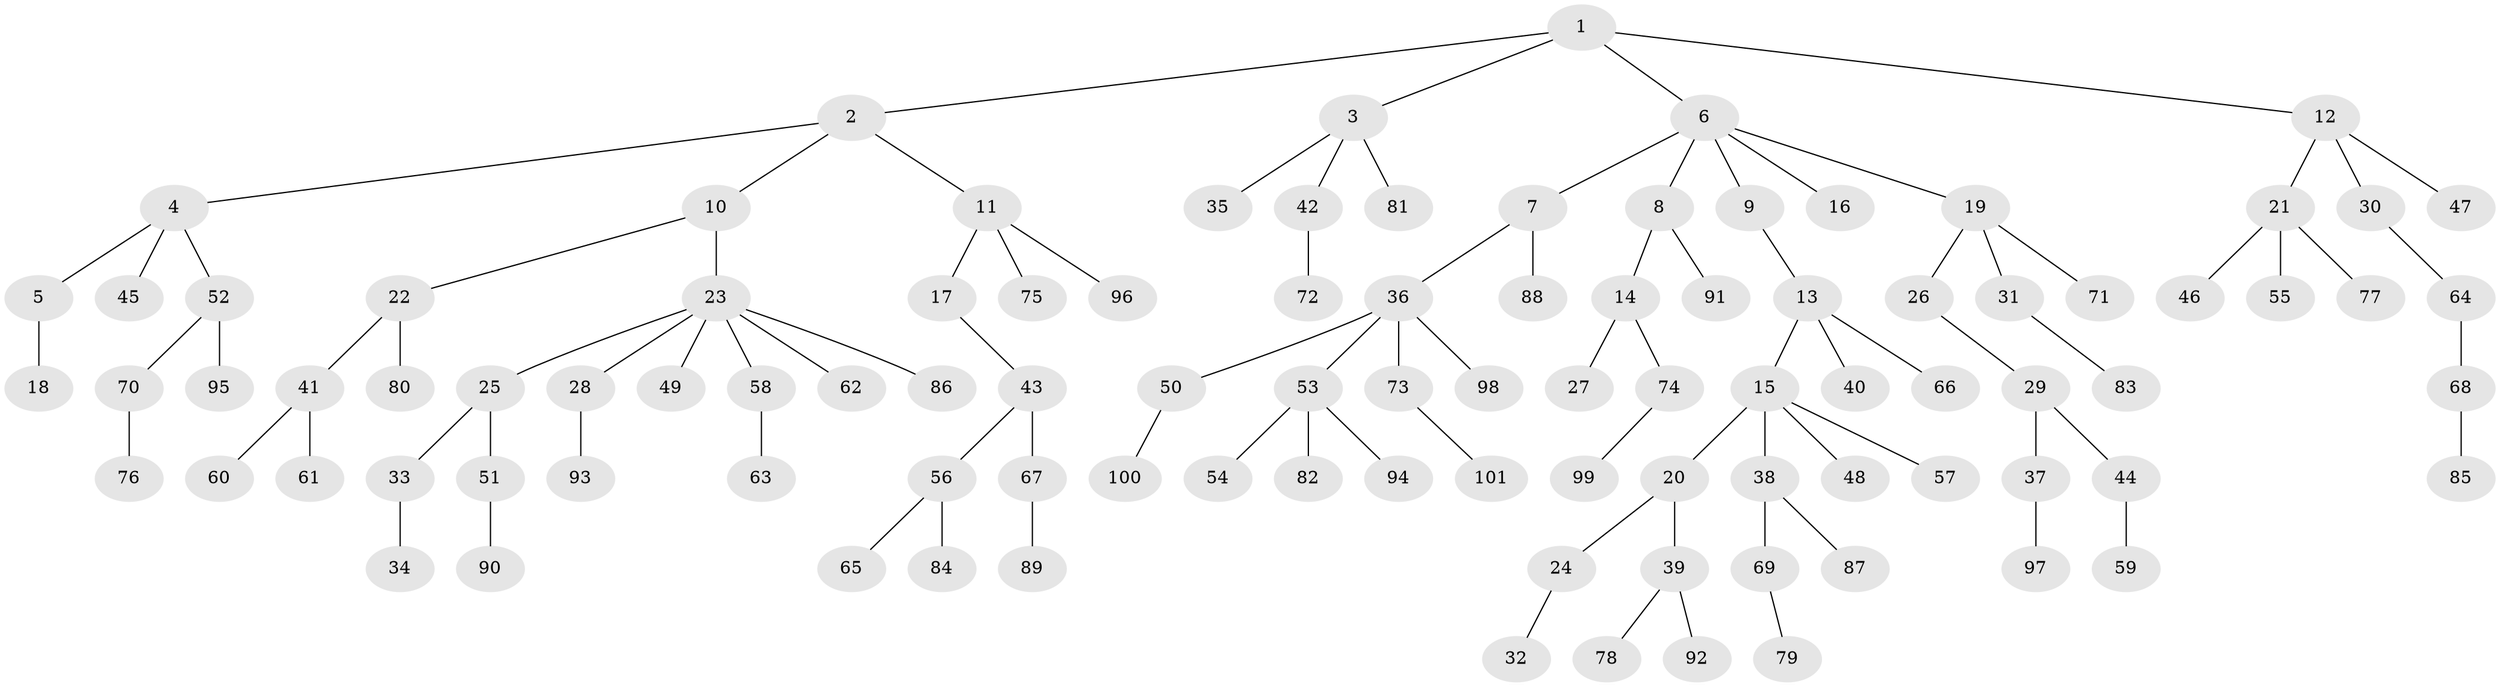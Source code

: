 // Generated by graph-tools (version 1.1) at 2025/26/03/09/25 03:26:33]
// undirected, 101 vertices, 100 edges
graph export_dot {
graph [start="1"]
  node [color=gray90,style=filled];
  1;
  2;
  3;
  4;
  5;
  6;
  7;
  8;
  9;
  10;
  11;
  12;
  13;
  14;
  15;
  16;
  17;
  18;
  19;
  20;
  21;
  22;
  23;
  24;
  25;
  26;
  27;
  28;
  29;
  30;
  31;
  32;
  33;
  34;
  35;
  36;
  37;
  38;
  39;
  40;
  41;
  42;
  43;
  44;
  45;
  46;
  47;
  48;
  49;
  50;
  51;
  52;
  53;
  54;
  55;
  56;
  57;
  58;
  59;
  60;
  61;
  62;
  63;
  64;
  65;
  66;
  67;
  68;
  69;
  70;
  71;
  72;
  73;
  74;
  75;
  76;
  77;
  78;
  79;
  80;
  81;
  82;
  83;
  84;
  85;
  86;
  87;
  88;
  89;
  90;
  91;
  92;
  93;
  94;
  95;
  96;
  97;
  98;
  99;
  100;
  101;
  1 -- 2;
  1 -- 3;
  1 -- 6;
  1 -- 12;
  2 -- 4;
  2 -- 10;
  2 -- 11;
  3 -- 35;
  3 -- 42;
  3 -- 81;
  4 -- 5;
  4 -- 45;
  4 -- 52;
  5 -- 18;
  6 -- 7;
  6 -- 8;
  6 -- 9;
  6 -- 16;
  6 -- 19;
  7 -- 36;
  7 -- 88;
  8 -- 14;
  8 -- 91;
  9 -- 13;
  10 -- 22;
  10 -- 23;
  11 -- 17;
  11 -- 75;
  11 -- 96;
  12 -- 21;
  12 -- 30;
  12 -- 47;
  13 -- 15;
  13 -- 40;
  13 -- 66;
  14 -- 27;
  14 -- 74;
  15 -- 20;
  15 -- 38;
  15 -- 48;
  15 -- 57;
  17 -- 43;
  19 -- 26;
  19 -- 31;
  19 -- 71;
  20 -- 24;
  20 -- 39;
  21 -- 46;
  21 -- 55;
  21 -- 77;
  22 -- 41;
  22 -- 80;
  23 -- 25;
  23 -- 28;
  23 -- 49;
  23 -- 58;
  23 -- 62;
  23 -- 86;
  24 -- 32;
  25 -- 33;
  25 -- 51;
  26 -- 29;
  28 -- 93;
  29 -- 37;
  29 -- 44;
  30 -- 64;
  31 -- 83;
  33 -- 34;
  36 -- 50;
  36 -- 53;
  36 -- 73;
  36 -- 98;
  37 -- 97;
  38 -- 69;
  38 -- 87;
  39 -- 78;
  39 -- 92;
  41 -- 60;
  41 -- 61;
  42 -- 72;
  43 -- 56;
  43 -- 67;
  44 -- 59;
  50 -- 100;
  51 -- 90;
  52 -- 70;
  52 -- 95;
  53 -- 54;
  53 -- 82;
  53 -- 94;
  56 -- 65;
  56 -- 84;
  58 -- 63;
  64 -- 68;
  67 -- 89;
  68 -- 85;
  69 -- 79;
  70 -- 76;
  73 -- 101;
  74 -- 99;
}
